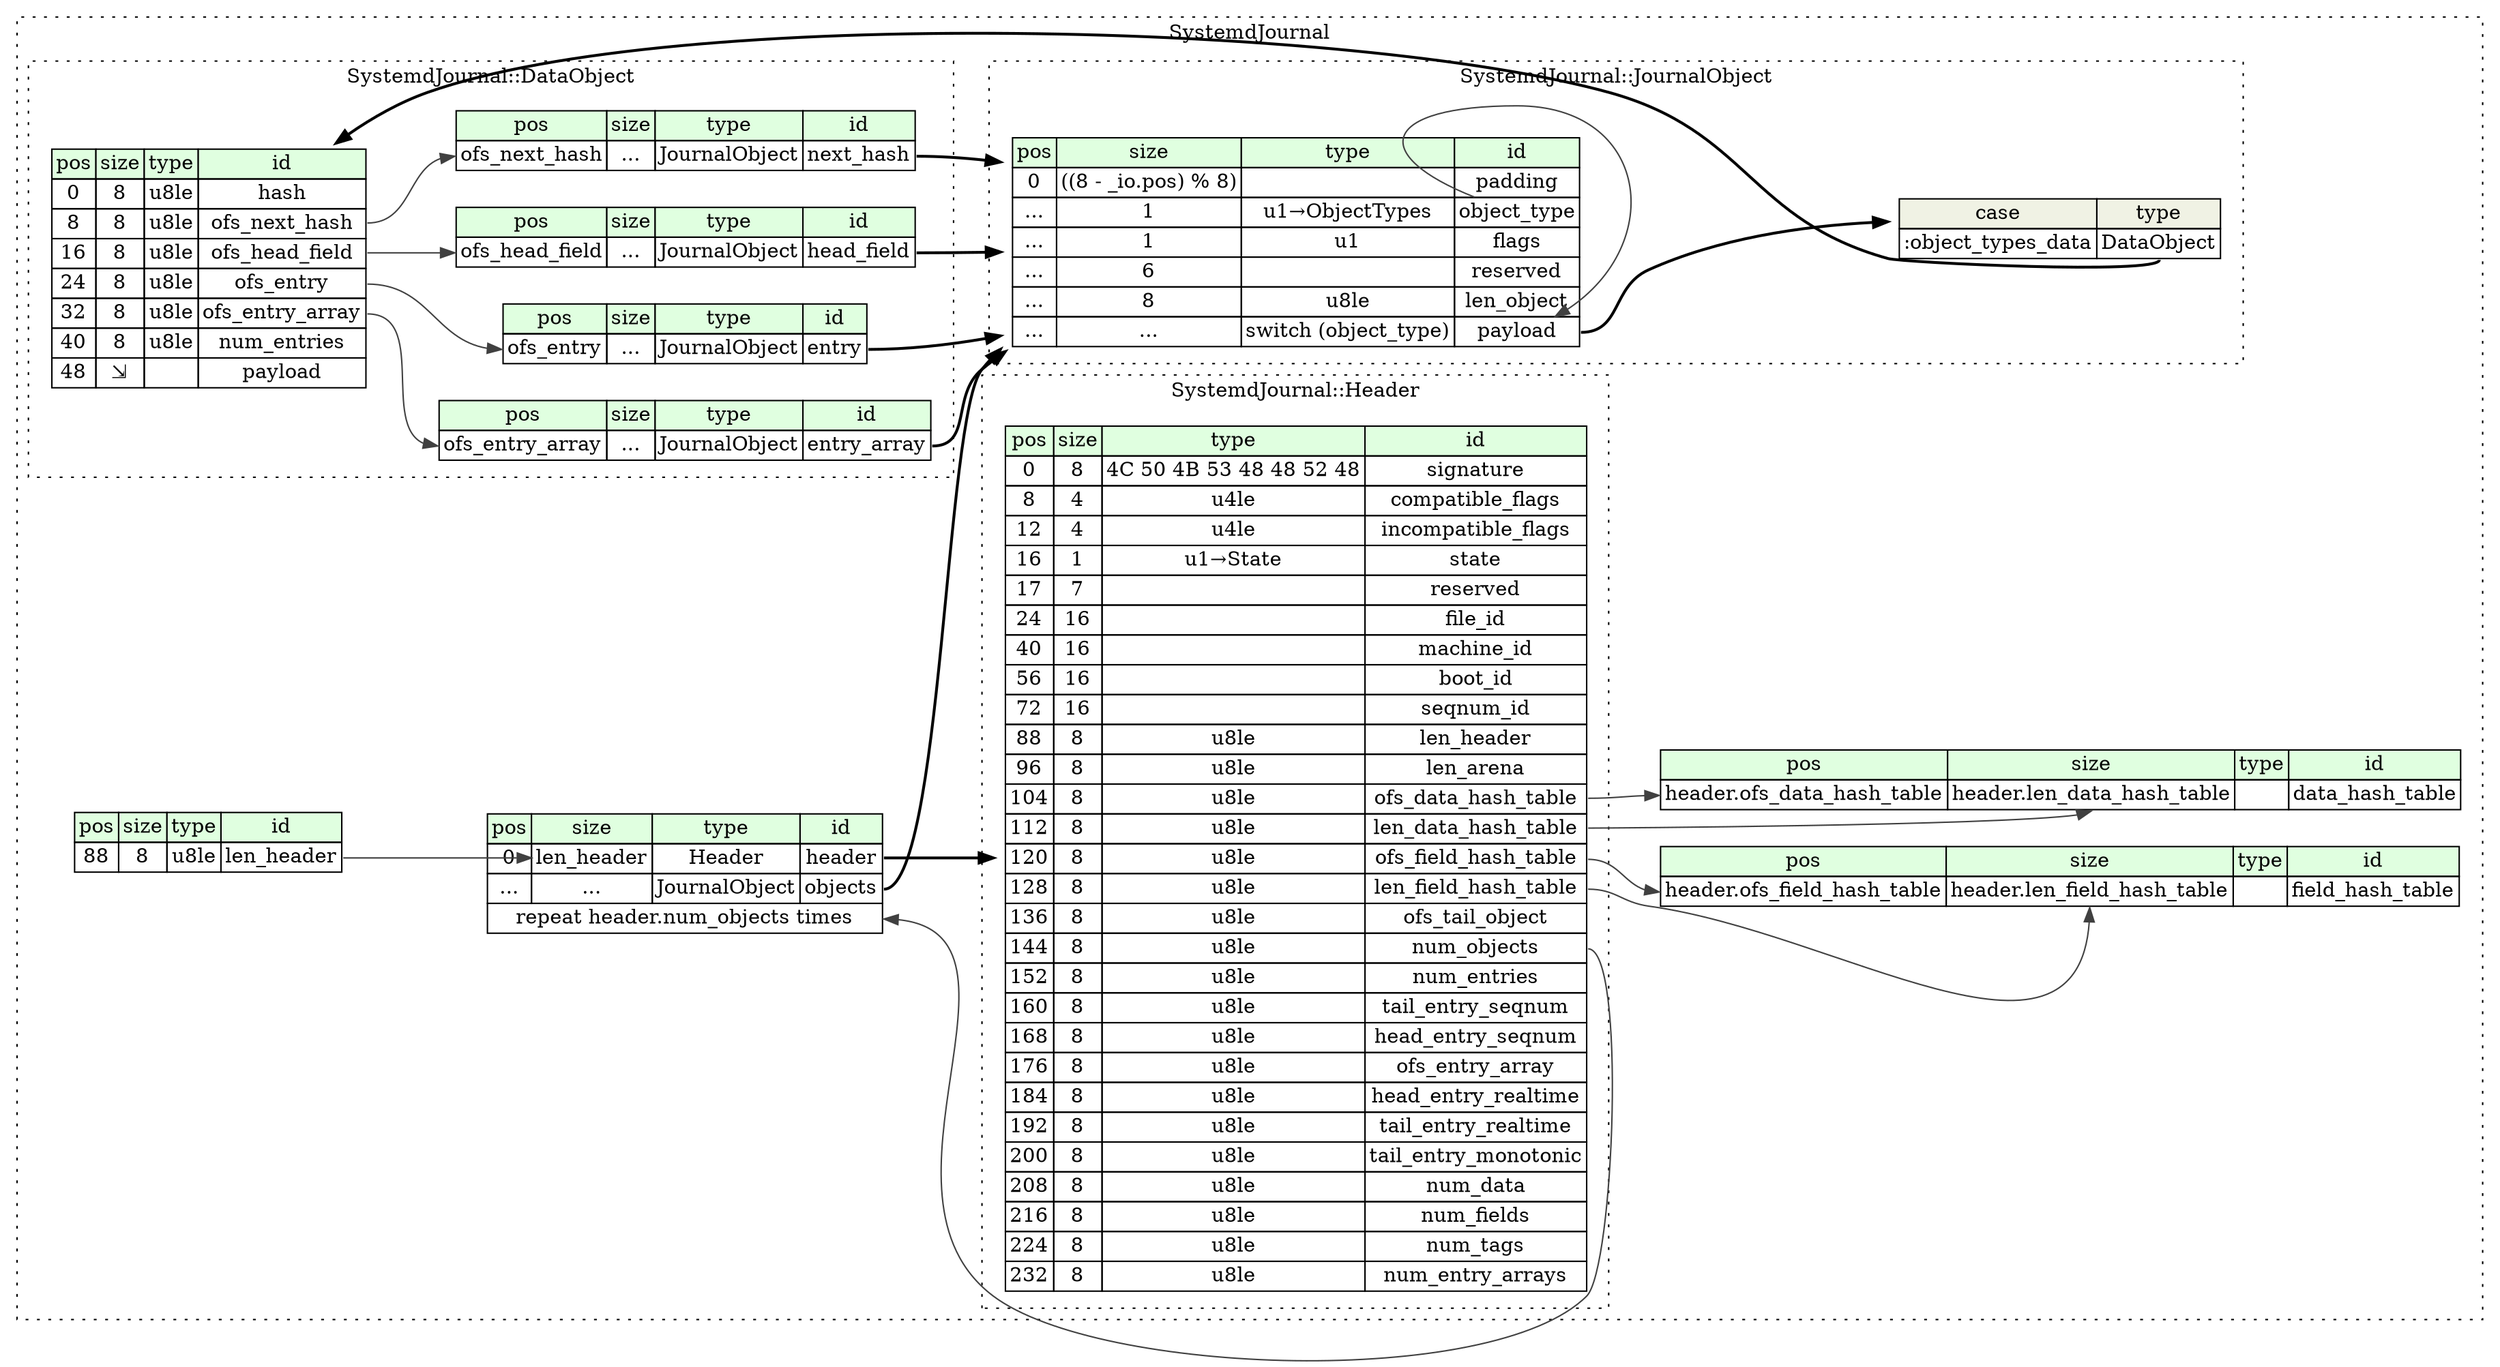 digraph {
	rankdir=LR;
	node [shape=plaintext];
	subgraph cluster__systemd_journal {
		label="SystemdJournal";
		graph[style=dotted];

		systemd_journal__seq [label=<<TABLE BORDER="0" CELLBORDER="1" CELLSPACING="0">
			<TR><TD BGCOLOR="#E0FFE0">pos</TD><TD BGCOLOR="#E0FFE0">size</TD><TD BGCOLOR="#E0FFE0">type</TD><TD BGCOLOR="#E0FFE0">id</TD></TR>
			<TR><TD PORT="header_pos">0</TD><TD PORT="header_size">len_header</TD><TD>Header</TD><TD PORT="header_type">header</TD></TR>
			<TR><TD PORT="objects_pos">...</TD><TD PORT="objects_size">...</TD><TD>JournalObject</TD><TD PORT="objects_type">objects</TD></TR>
			<TR><TD COLSPAN="4" PORT="objects__repeat">repeat header.num_objects times</TD></TR>
		</TABLE>>];
		systemd_journal__inst__len_header [label=<<TABLE BORDER="0" CELLBORDER="1" CELLSPACING="0">
			<TR><TD BGCOLOR="#E0FFE0">pos</TD><TD BGCOLOR="#E0FFE0">size</TD><TD BGCOLOR="#E0FFE0">type</TD><TD BGCOLOR="#E0FFE0">id</TD></TR>
			<TR><TD PORT="len_header_pos">88</TD><TD PORT="len_header_size">8</TD><TD>u8le</TD><TD PORT="len_header_type">len_header</TD></TR>
		</TABLE>>];
		systemd_journal__inst__data_hash_table [label=<<TABLE BORDER="0" CELLBORDER="1" CELLSPACING="0">
			<TR><TD BGCOLOR="#E0FFE0">pos</TD><TD BGCOLOR="#E0FFE0">size</TD><TD BGCOLOR="#E0FFE0">type</TD><TD BGCOLOR="#E0FFE0">id</TD></TR>
			<TR><TD PORT="data_hash_table_pos">header.ofs_data_hash_table</TD><TD PORT="data_hash_table_size">header.len_data_hash_table</TD><TD></TD><TD PORT="data_hash_table_type">data_hash_table</TD></TR>
		</TABLE>>];
		systemd_journal__inst__field_hash_table [label=<<TABLE BORDER="0" CELLBORDER="1" CELLSPACING="0">
			<TR><TD BGCOLOR="#E0FFE0">pos</TD><TD BGCOLOR="#E0FFE0">size</TD><TD BGCOLOR="#E0FFE0">type</TD><TD BGCOLOR="#E0FFE0">id</TD></TR>
			<TR><TD PORT="field_hash_table_pos">header.ofs_field_hash_table</TD><TD PORT="field_hash_table_size">header.len_field_hash_table</TD><TD></TD><TD PORT="field_hash_table_type">field_hash_table</TD></TR>
		</TABLE>>];
		subgraph cluster__header {
			label="SystemdJournal::Header";
			graph[style=dotted];

			header__seq [label=<<TABLE BORDER="0" CELLBORDER="1" CELLSPACING="0">
				<TR><TD BGCOLOR="#E0FFE0">pos</TD><TD BGCOLOR="#E0FFE0">size</TD><TD BGCOLOR="#E0FFE0">type</TD><TD BGCOLOR="#E0FFE0">id</TD></TR>
				<TR><TD PORT="signature_pos">0</TD><TD PORT="signature_size">8</TD><TD>4C 50 4B 53 48 48 52 48</TD><TD PORT="signature_type">signature</TD></TR>
				<TR><TD PORT="compatible_flags_pos">8</TD><TD PORT="compatible_flags_size">4</TD><TD>u4le</TD><TD PORT="compatible_flags_type">compatible_flags</TD></TR>
				<TR><TD PORT="incompatible_flags_pos">12</TD><TD PORT="incompatible_flags_size">4</TD><TD>u4le</TD><TD PORT="incompatible_flags_type">incompatible_flags</TD></TR>
				<TR><TD PORT="state_pos">16</TD><TD PORT="state_size">1</TD><TD>u1→State</TD><TD PORT="state_type">state</TD></TR>
				<TR><TD PORT="reserved_pos">17</TD><TD PORT="reserved_size">7</TD><TD></TD><TD PORT="reserved_type">reserved</TD></TR>
				<TR><TD PORT="file_id_pos">24</TD><TD PORT="file_id_size">16</TD><TD></TD><TD PORT="file_id_type">file_id</TD></TR>
				<TR><TD PORT="machine_id_pos">40</TD><TD PORT="machine_id_size">16</TD><TD></TD><TD PORT="machine_id_type">machine_id</TD></TR>
				<TR><TD PORT="boot_id_pos">56</TD><TD PORT="boot_id_size">16</TD><TD></TD><TD PORT="boot_id_type">boot_id</TD></TR>
				<TR><TD PORT="seqnum_id_pos">72</TD><TD PORT="seqnum_id_size">16</TD><TD></TD><TD PORT="seqnum_id_type">seqnum_id</TD></TR>
				<TR><TD PORT="len_header_pos">88</TD><TD PORT="len_header_size">8</TD><TD>u8le</TD><TD PORT="len_header_type">len_header</TD></TR>
				<TR><TD PORT="len_arena_pos">96</TD><TD PORT="len_arena_size">8</TD><TD>u8le</TD><TD PORT="len_arena_type">len_arena</TD></TR>
				<TR><TD PORT="ofs_data_hash_table_pos">104</TD><TD PORT="ofs_data_hash_table_size">8</TD><TD>u8le</TD><TD PORT="ofs_data_hash_table_type">ofs_data_hash_table</TD></TR>
				<TR><TD PORT="len_data_hash_table_pos">112</TD><TD PORT="len_data_hash_table_size">8</TD><TD>u8le</TD><TD PORT="len_data_hash_table_type">len_data_hash_table</TD></TR>
				<TR><TD PORT="ofs_field_hash_table_pos">120</TD><TD PORT="ofs_field_hash_table_size">8</TD><TD>u8le</TD><TD PORT="ofs_field_hash_table_type">ofs_field_hash_table</TD></TR>
				<TR><TD PORT="len_field_hash_table_pos">128</TD><TD PORT="len_field_hash_table_size">8</TD><TD>u8le</TD><TD PORT="len_field_hash_table_type">len_field_hash_table</TD></TR>
				<TR><TD PORT="ofs_tail_object_pos">136</TD><TD PORT="ofs_tail_object_size">8</TD><TD>u8le</TD><TD PORT="ofs_tail_object_type">ofs_tail_object</TD></TR>
				<TR><TD PORT="num_objects_pos">144</TD><TD PORT="num_objects_size">8</TD><TD>u8le</TD><TD PORT="num_objects_type">num_objects</TD></TR>
				<TR><TD PORT="num_entries_pos">152</TD><TD PORT="num_entries_size">8</TD><TD>u8le</TD><TD PORT="num_entries_type">num_entries</TD></TR>
				<TR><TD PORT="tail_entry_seqnum_pos">160</TD><TD PORT="tail_entry_seqnum_size">8</TD><TD>u8le</TD><TD PORT="tail_entry_seqnum_type">tail_entry_seqnum</TD></TR>
				<TR><TD PORT="head_entry_seqnum_pos">168</TD><TD PORT="head_entry_seqnum_size">8</TD><TD>u8le</TD><TD PORT="head_entry_seqnum_type">head_entry_seqnum</TD></TR>
				<TR><TD PORT="ofs_entry_array_pos">176</TD><TD PORT="ofs_entry_array_size">8</TD><TD>u8le</TD><TD PORT="ofs_entry_array_type">ofs_entry_array</TD></TR>
				<TR><TD PORT="head_entry_realtime_pos">184</TD><TD PORT="head_entry_realtime_size">8</TD><TD>u8le</TD><TD PORT="head_entry_realtime_type">head_entry_realtime</TD></TR>
				<TR><TD PORT="tail_entry_realtime_pos">192</TD><TD PORT="tail_entry_realtime_size">8</TD><TD>u8le</TD><TD PORT="tail_entry_realtime_type">tail_entry_realtime</TD></TR>
				<TR><TD PORT="tail_entry_monotonic_pos">200</TD><TD PORT="tail_entry_monotonic_size">8</TD><TD>u8le</TD><TD PORT="tail_entry_monotonic_type">tail_entry_monotonic</TD></TR>
				<TR><TD PORT="num_data_pos">208</TD><TD PORT="num_data_size">8</TD><TD>u8le</TD><TD PORT="num_data_type">num_data</TD></TR>
				<TR><TD PORT="num_fields_pos">216</TD><TD PORT="num_fields_size">8</TD><TD>u8le</TD><TD PORT="num_fields_type">num_fields</TD></TR>
				<TR><TD PORT="num_tags_pos">224</TD><TD PORT="num_tags_size">8</TD><TD>u8le</TD><TD PORT="num_tags_type">num_tags</TD></TR>
				<TR><TD PORT="num_entry_arrays_pos">232</TD><TD PORT="num_entry_arrays_size">8</TD><TD>u8le</TD><TD PORT="num_entry_arrays_type">num_entry_arrays</TD></TR>
			</TABLE>>];
		}
		subgraph cluster__journal_object {
			label="SystemdJournal::JournalObject";
			graph[style=dotted];

			journal_object__seq [label=<<TABLE BORDER="0" CELLBORDER="1" CELLSPACING="0">
				<TR><TD BGCOLOR="#E0FFE0">pos</TD><TD BGCOLOR="#E0FFE0">size</TD><TD BGCOLOR="#E0FFE0">type</TD><TD BGCOLOR="#E0FFE0">id</TD></TR>
				<TR><TD PORT="padding_pos">0</TD><TD PORT="padding_size">((8 - _io.pos) % 8)</TD><TD></TD><TD PORT="padding_type">padding</TD></TR>
				<TR><TD PORT="object_type_pos">...</TD><TD PORT="object_type_size">1</TD><TD>u1→ObjectTypes</TD><TD PORT="object_type_type">object_type</TD></TR>
				<TR><TD PORT="flags_pos">...</TD><TD PORT="flags_size">1</TD><TD>u1</TD><TD PORT="flags_type">flags</TD></TR>
				<TR><TD PORT="reserved_pos">...</TD><TD PORT="reserved_size">6</TD><TD></TD><TD PORT="reserved_type">reserved</TD></TR>
				<TR><TD PORT="len_object_pos">...</TD><TD PORT="len_object_size">8</TD><TD>u8le</TD><TD PORT="len_object_type">len_object</TD></TR>
				<TR><TD PORT="payload_pos">...</TD><TD PORT="payload_size">...</TD><TD>switch (object_type)</TD><TD PORT="payload_type">payload</TD></TR>
			</TABLE>>];
journal_object__seq_payload_switch [label=<<TABLE BORDER="0" CELLBORDER="1" CELLSPACING="0">
	<TR><TD BGCOLOR="#F0F2E4">case</TD><TD BGCOLOR="#F0F2E4">type</TD></TR>
	<TR><TD>:object_types_data</TD><TD PORT="case0">DataObject</TD></TR>
</TABLE>>];
		}
		subgraph cluster__data_object {
			label="SystemdJournal::DataObject";
			graph[style=dotted];

			data_object__seq [label=<<TABLE BORDER="0" CELLBORDER="1" CELLSPACING="0">
				<TR><TD BGCOLOR="#E0FFE0">pos</TD><TD BGCOLOR="#E0FFE0">size</TD><TD BGCOLOR="#E0FFE0">type</TD><TD BGCOLOR="#E0FFE0">id</TD></TR>
				<TR><TD PORT="hash_pos">0</TD><TD PORT="hash_size">8</TD><TD>u8le</TD><TD PORT="hash_type">hash</TD></TR>
				<TR><TD PORT="ofs_next_hash_pos">8</TD><TD PORT="ofs_next_hash_size">8</TD><TD>u8le</TD><TD PORT="ofs_next_hash_type">ofs_next_hash</TD></TR>
				<TR><TD PORT="ofs_head_field_pos">16</TD><TD PORT="ofs_head_field_size">8</TD><TD>u8le</TD><TD PORT="ofs_head_field_type">ofs_head_field</TD></TR>
				<TR><TD PORT="ofs_entry_pos">24</TD><TD PORT="ofs_entry_size">8</TD><TD>u8le</TD><TD PORT="ofs_entry_type">ofs_entry</TD></TR>
				<TR><TD PORT="ofs_entry_array_pos">32</TD><TD PORT="ofs_entry_array_size">8</TD><TD>u8le</TD><TD PORT="ofs_entry_array_type">ofs_entry_array</TD></TR>
				<TR><TD PORT="num_entries_pos">40</TD><TD PORT="num_entries_size">8</TD><TD>u8le</TD><TD PORT="num_entries_type">num_entries</TD></TR>
				<TR><TD PORT="payload_pos">48</TD><TD PORT="payload_size">⇲</TD><TD></TD><TD PORT="payload_type">payload</TD></TR>
			</TABLE>>];
			data_object__inst__next_hash [label=<<TABLE BORDER="0" CELLBORDER="1" CELLSPACING="0">
				<TR><TD BGCOLOR="#E0FFE0">pos</TD><TD BGCOLOR="#E0FFE0">size</TD><TD BGCOLOR="#E0FFE0">type</TD><TD BGCOLOR="#E0FFE0">id</TD></TR>
				<TR><TD PORT="next_hash_pos">ofs_next_hash</TD><TD PORT="next_hash_size">...</TD><TD>JournalObject</TD><TD PORT="next_hash_type">next_hash</TD></TR>
			</TABLE>>];
			data_object__inst__head_field [label=<<TABLE BORDER="0" CELLBORDER="1" CELLSPACING="0">
				<TR><TD BGCOLOR="#E0FFE0">pos</TD><TD BGCOLOR="#E0FFE0">size</TD><TD BGCOLOR="#E0FFE0">type</TD><TD BGCOLOR="#E0FFE0">id</TD></TR>
				<TR><TD PORT="head_field_pos">ofs_head_field</TD><TD PORT="head_field_size">...</TD><TD>JournalObject</TD><TD PORT="head_field_type">head_field</TD></TR>
			</TABLE>>];
			data_object__inst__entry [label=<<TABLE BORDER="0" CELLBORDER="1" CELLSPACING="0">
				<TR><TD BGCOLOR="#E0FFE0">pos</TD><TD BGCOLOR="#E0FFE0">size</TD><TD BGCOLOR="#E0FFE0">type</TD><TD BGCOLOR="#E0FFE0">id</TD></TR>
				<TR><TD PORT="entry_pos">ofs_entry</TD><TD PORT="entry_size">...</TD><TD>JournalObject</TD><TD PORT="entry_type">entry</TD></TR>
			</TABLE>>];
			data_object__inst__entry_array [label=<<TABLE BORDER="0" CELLBORDER="1" CELLSPACING="0">
				<TR><TD BGCOLOR="#E0FFE0">pos</TD><TD BGCOLOR="#E0FFE0">size</TD><TD BGCOLOR="#E0FFE0">type</TD><TD BGCOLOR="#E0FFE0">id</TD></TR>
				<TR><TD PORT="entry_array_pos">ofs_entry_array</TD><TD PORT="entry_array_size">...</TD><TD>JournalObject</TD><TD PORT="entry_array_type">entry_array</TD></TR>
			</TABLE>>];
		}
	}
	systemd_journal__inst__len_header:len_header_type -> systemd_journal__seq:header_size [color="#404040"];
	systemd_journal__seq:header_type -> header__seq [style=bold];
	systemd_journal__seq:objects_type -> journal_object__seq [style=bold];
	header__seq:num_objects_type -> systemd_journal__seq:objects__repeat [color="#404040"];
	header__seq:ofs_data_hash_table_type -> systemd_journal__inst__data_hash_table:data_hash_table_pos [color="#404040"];
	header__seq:len_data_hash_table_type -> systemd_journal__inst__data_hash_table:data_hash_table_size [color="#404040"];
	header__seq:ofs_field_hash_table_type -> systemd_journal__inst__field_hash_table:field_hash_table_pos [color="#404040"];
	header__seq:len_field_hash_table_type -> systemd_journal__inst__field_hash_table:field_hash_table_size [color="#404040"];
	journal_object__seq:payload_type -> journal_object__seq_payload_switch [style=bold];
	journal_object__seq_payload_switch:case0 -> data_object__seq [style=bold];
	journal_object__seq:object_type_type -> journal_object__seq:payload_type [color="#404040"];
	data_object__seq:ofs_next_hash_type -> data_object__inst__next_hash:next_hash_pos [color="#404040"];
	data_object__inst__next_hash:next_hash_type -> journal_object__seq [style=bold];
	data_object__seq:ofs_head_field_type -> data_object__inst__head_field:head_field_pos [color="#404040"];
	data_object__inst__head_field:head_field_type -> journal_object__seq [style=bold];
	data_object__seq:ofs_entry_type -> data_object__inst__entry:entry_pos [color="#404040"];
	data_object__inst__entry:entry_type -> journal_object__seq [style=bold];
	data_object__seq:ofs_entry_array_type -> data_object__inst__entry_array:entry_array_pos [color="#404040"];
	data_object__inst__entry_array:entry_array_type -> journal_object__seq [style=bold];
}
